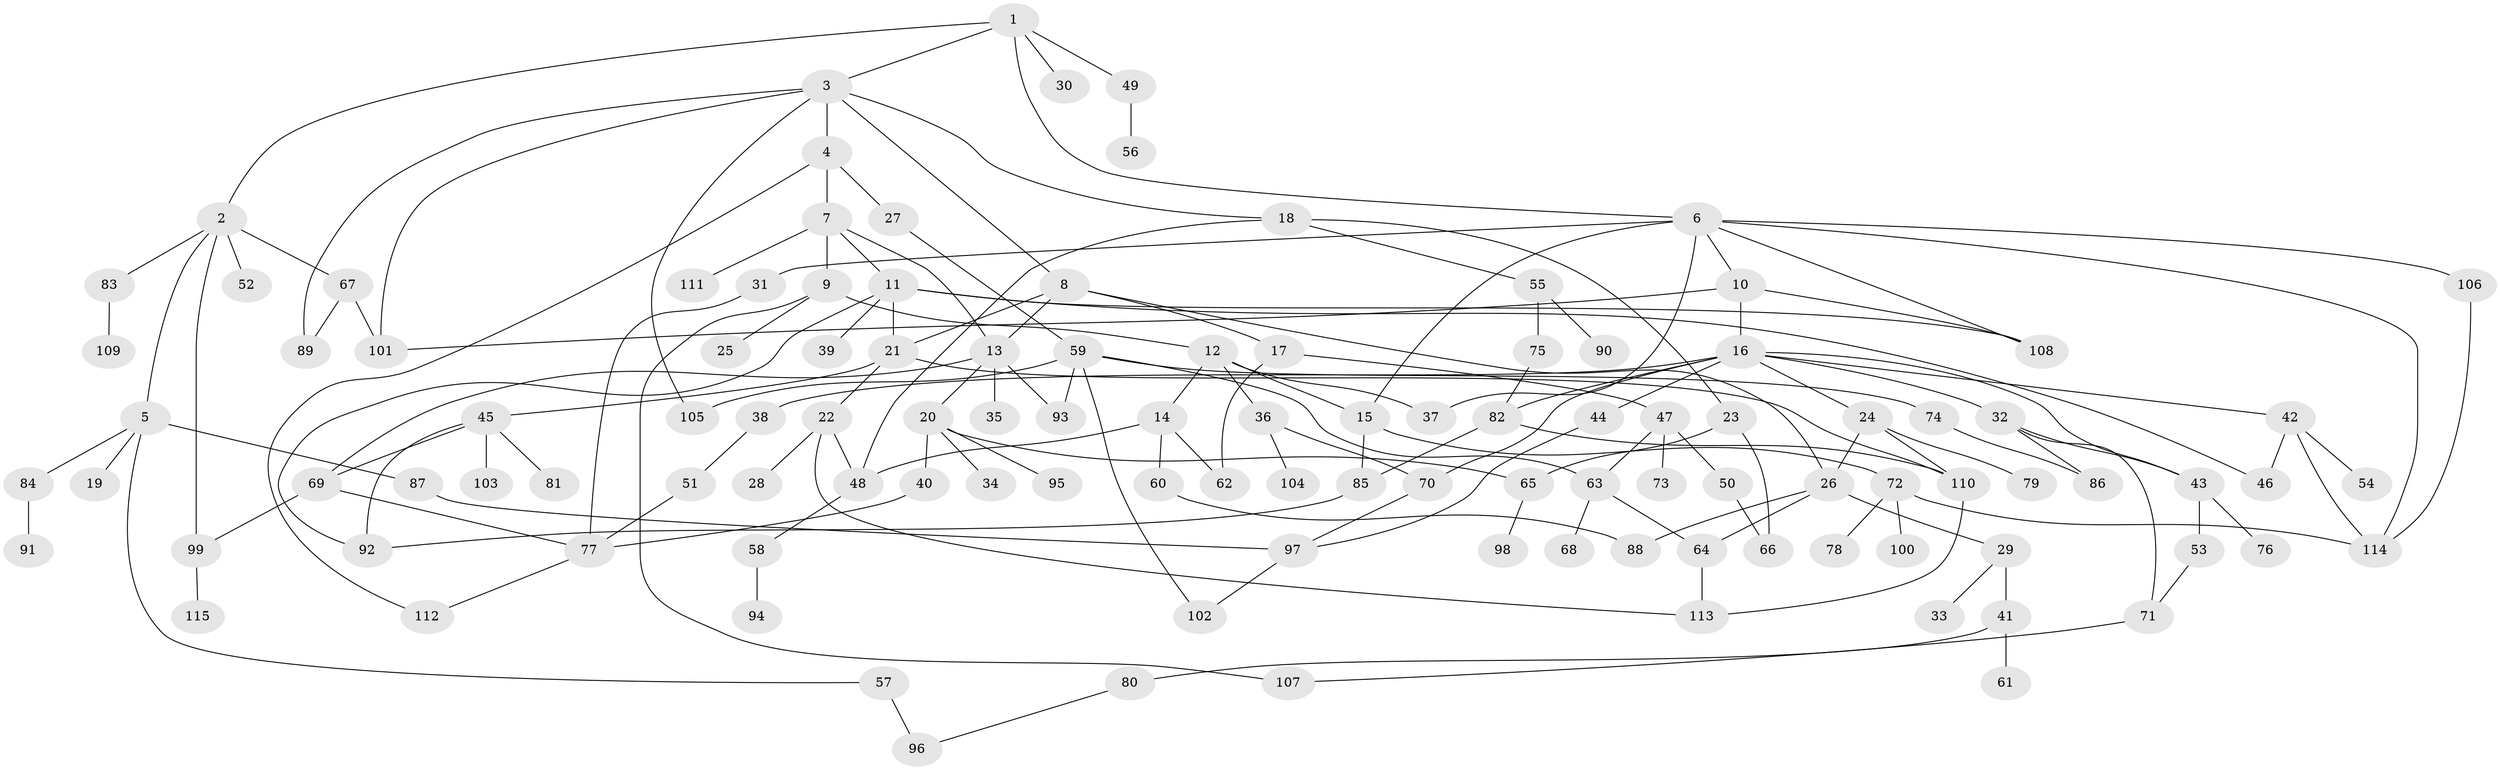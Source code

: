 // Generated by graph-tools (version 1.1) at 2025/41/03/09/25 04:41:58]
// undirected, 115 vertices, 161 edges
graph export_dot {
graph [start="1"]
  node [color=gray90,style=filled];
  1;
  2;
  3;
  4;
  5;
  6;
  7;
  8;
  9;
  10;
  11;
  12;
  13;
  14;
  15;
  16;
  17;
  18;
  19;
  20;
  21;
  22;
  23;
  24;
  25;
  26;
  27;
  28;
  29;
  30;
  31;
  32;
  33;
  34;
  35;
  36;
  37;
  38;
  39;
  40;
  41;
  42;
  43;
  44;
  45;
  46;
  47;
  48;
  49;
  50;
  51;
  52;
  53;
  54;
  55;
  56;
  57;
  58;
  59;
  60;
  61;
  62;
  63;
  64;
  65;
  66;
  67;
  68;
  69;
  70;
  71;
  72;
  73;
  74;
  75;
  76;
  77;
  78;
  79;
  80;
  81;
  82;
  83;
  84;
  85;
  86;
  87;
  88;
  89;
  90;
  91;
  92;
  93;
  94;
  95;
  96;
  97;
  98;
  99;
  100;
  101;
  102;
  103;
  104;
  105;
  106;
  107;
  108;
  109;
  110;
  111;
  112;
  113;
  114;
  115;
  1 -- 2;
  1 -- 3;
  1 -- 6;
  1 -- 30;
  1 -- 49;
  2 -- 5;
  2 -- 52;
  2 -- 67;
  2 -- 83;
  2 -- 99;
  3 -- 4;
  3 -- 8;
  3 -- 18;
  3 -- 101;
  3 -- 89;
  3 -- 105;
  4 -- 7;
  4 -- 27;
  4 -- 112;
  5 -- 19;
  5 -- 57;
  5 -- 84;
  5 -- 87;
  6 -- 10;
  6 -- 15;
  6 -- 31;
  6 -- 106;
  6 -- 114;
  6 -- 108;
  6 -- 37;
  7 -- 9;
  7 -- 11;
  7 -- 111;
  7 -- 13;
  8 -- 13;
  8 -- 17;
  8 -- 21;
  8 -- 26;
  9 -- 12;
  9 -- 25;
  9 -- 107;
  10 -- 16;
  10 -- 108;
  10 -- 101;
  11 -- 39;
  11 -- 46;
  11 -- 92;
  11 -- 108;
  11 -- 21;
  12 -- 14;
  12 -- 36;
  12 -- 37;
  12 -- 15;
  13 -- 20;
  13 -- 35;
  13 -- 93;
  13 -- 69;
  14 -- 60;
  14 -- 62;
  14 -- 48;
  15 -- 72;
  15 -- 85;
  16 -- 24;
  16 -- 32;
  16 -- 38;
  16 -- 42;
  16 -- 44;
  16 -- 82;
  16 -- 43;
  16 -- 70;
  17 -- 47;
  17 -- 62;
  18 -- 23;
  18 -- 55;
  18 -- 48;
  20 -- 34;
  20 -- 40;
  20 -- 65;
  20 -- 95;
  21 -- 22;
  21 -- 45;
  21 -- 110;
  22 -- 28;
  22 -- 48;
  22 -- 113;
  23 -- 66;
  23 -- 65;
  24 -- 26;
  24 -- 79;
  24 -- 110;
  26 -- 29;
  26 -- 88;
  26 -- 64;
  27 -- 59;
  29 -- 33;
  29 -- 41;
  31 -- 77;
  32 -- 43;
  32 -- 71;
  32 -- 86;
  36 -- 70;
  36 -- 104;
  38 -- 51;
  40 -- 77;
  41 -- 61;
  41 -- 80;
  42 -- 54;
  42 -- 114;
  42 -- 46;
  43 -- 53;
  43 -- 76;
  44 -- 97;
  45 -- 69;
  45 -- 81;
  45 -- 103;
  45 -- 92;
  47 -- 50;
  47 -- 63;
  47 -- 73;
  48 -- 58;
  49 -- 56;
  50 -- 66;
  51 -- 77;
  53 -- 71;
  55 -- 75;
  55 -- 90;
  57 -- 96;
  58 -- 94;
  59 -- 74;
  59 -- 102;
  59 -- 105;
  59 -- 93;
  59 -- 63;
  60 -- 88;
  63 -- 64;
  63 -- 68;
  64 -- 113;
  65 -- 98;
  67 -- 89;
  67 -- 101;
  69 -- 77;
  69 -- 99;
  70 -- 97;
  71 -- 107;
  72 -- 78;
  72 -- 100;
  72 -- 114;
  74 -- 86;
  75 -- 82;
  77 -- 112;
  80 -- 96;
  82 -- 110;
  82 -- 85;
  83 -- 109;
  84 -- 91;
  85 -- 92;
  87 -- 97;
  97 -- 102;
  99 -- 115;
  106 -- 114;
  110 -- 113;
}
